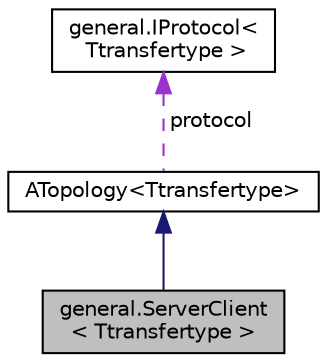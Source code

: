 digraph "general.ServerClient&lt; Ttransfertype &gt;"
{
  edge [fontname="Helvetica",fontsize="10",labelfontname="Helvetica",labelfontsize="10"];
  node [fontname="Helvetica",fontsize="10",shape=record];
  Node1 [label="general.ServerClient\l\< Ttransfertype \>",height=0.2,width=0.4,color="black", fillcolor="grey75", style="filled" fontcolor="black"];
  Node2 -> Node1 [dir="back",color="midnightblue",fontsize="10",style="solid",fontname="Helvetica"];
  Node2 [label="ATopology\<Ttransfertype\>",height=0.2,width=0.4,color="black", fillcolor="white", style="filled",URL="$classgeneral_1_1_a_topology_3_01_ttransfertype_01_4.html"];
  Node3 -> Node2 [dir="back",color="darkorchid3",fontsize="10",style="dashed",label=" protocol" ,fontname="Helvetica"];
  Node3 [label="general.IProtocol\<\l Ttransfertype \>",height=0.2,width=0.4,color="black", fillcolor="white", style="filled",URL="$interfacegeneral_1_1_i_protocol_3_01_ttransfertype_01_4.html"];
}
